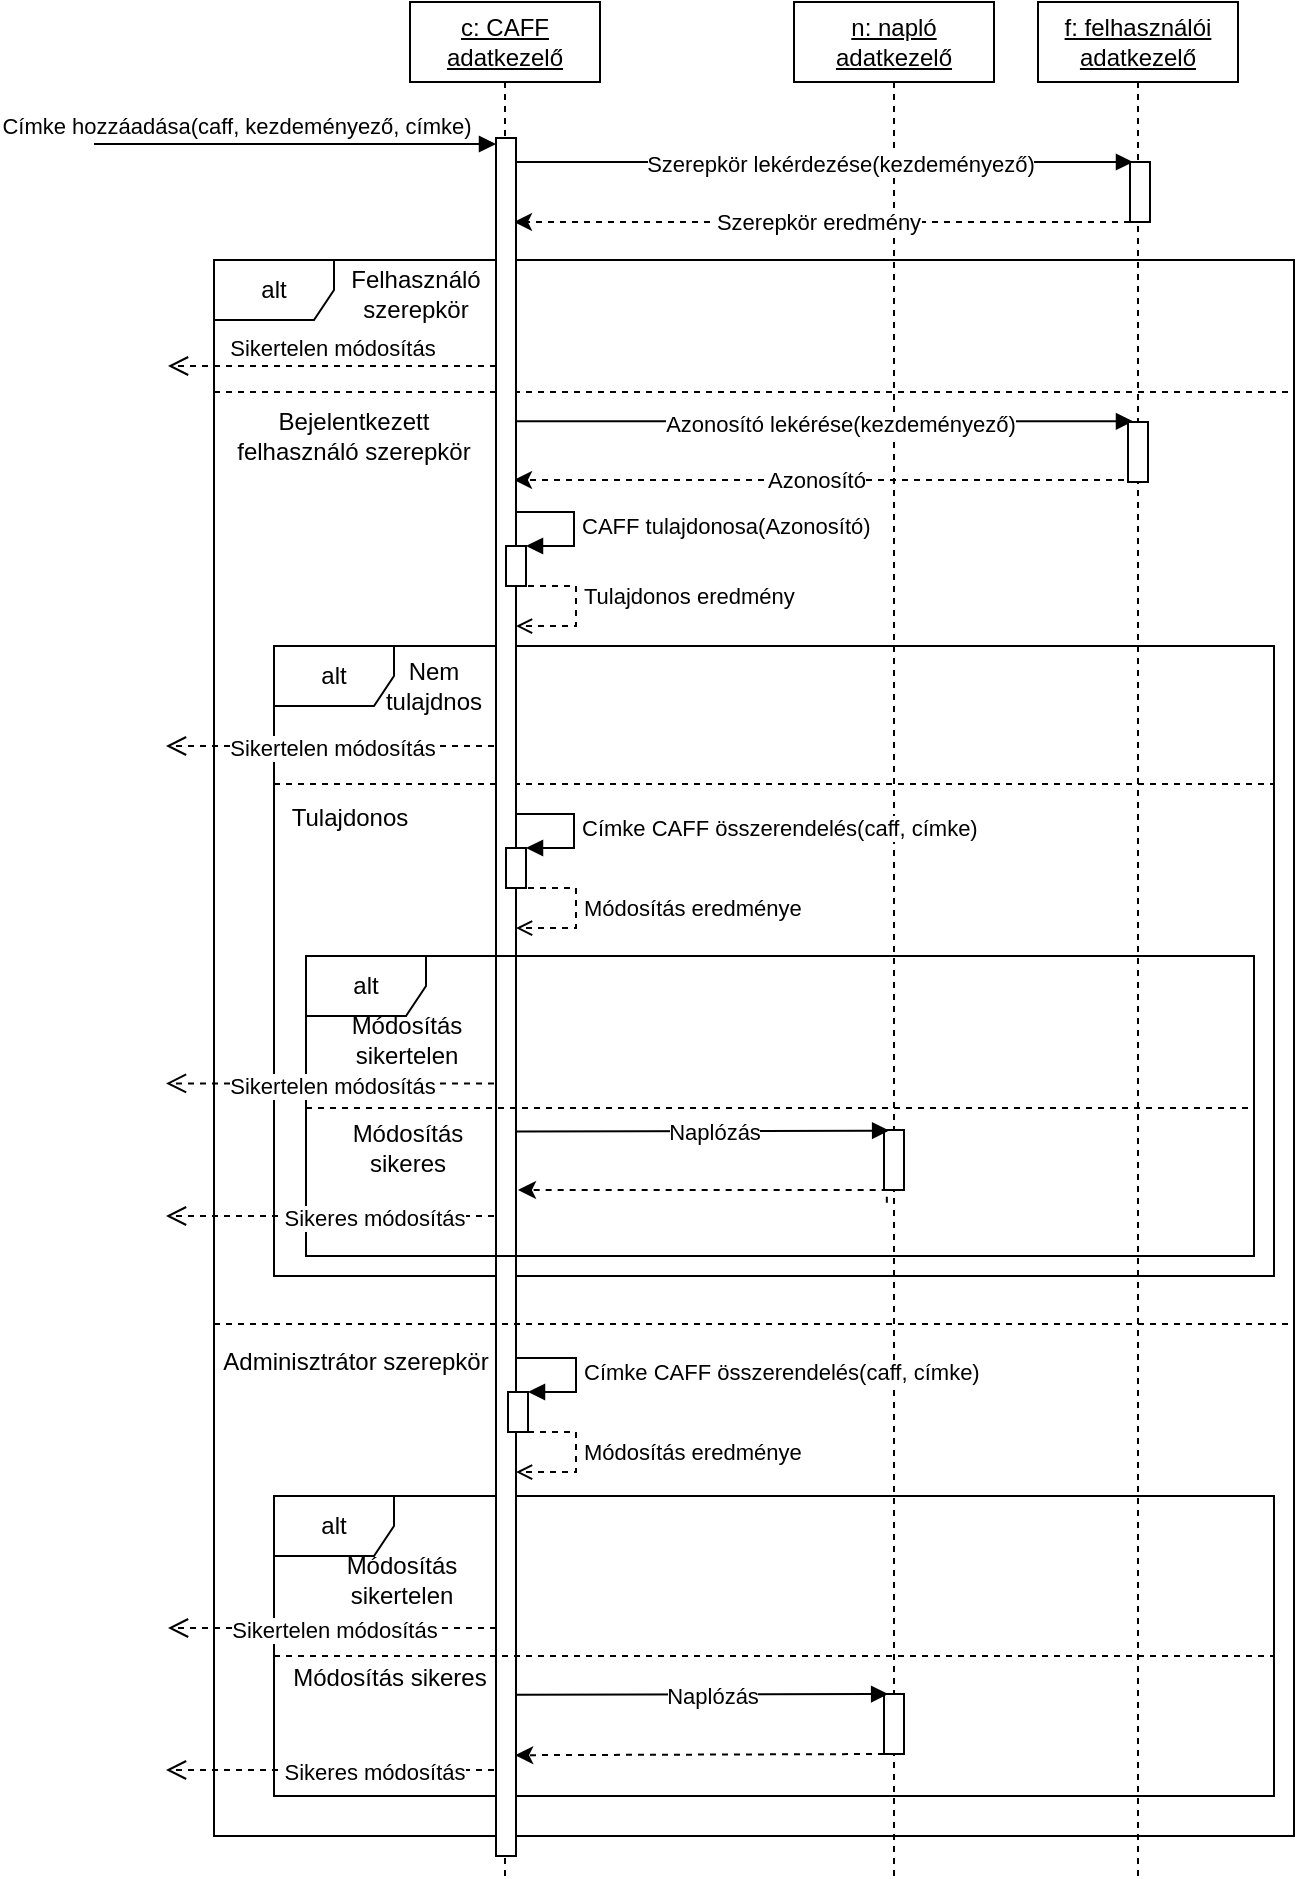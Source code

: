 <mxfile version="15.5.5" type="device"><diagram name="Page-1" id="13e1069c-82ec-6db2-03f1-153e76fe0fe0"><mxGraphModel dx="813" dy="1304" grid="1" gridSize="10" guides="1" tooltips="1" connect="1" arrows="1" fold="1" page="1" pageScale="1" pageWidth="1100" pageHeight="850" background="none" math="0" shadow="0"><root><mxCell id="0"/><mxCell id="1" parent="0"/><mxCell id="2BwZ3oF15xQHXN5AZvt7-34" value="alt" style="shape=umlFrame;whiteSpace=wrap;html=1;" vertex="1" parent="1"><mxGeometry x="160" width="500" height="150" as="geometry"/></mxCell><mxCell id="3211l-Er1AWYU2jjhMqr-1" value="alt" style="shape=umlFrame;whiteSpace=wrap;html=1;" parent="1" vertex="1"><mxGeometry x="130" y="-618" width="540" height="788" as="geometry"/></mxCell><mxCell id="wc8MHf9N2YYuKddE2Fxc-26" value="&lt;u&gt;n: napló&lt;br&gt;adatkezelő&lt;/u&gt;" style="shape=umlLifeline;perimeter=lifelinePerimeter;whiteSpace=wrap;html=1;container=1;collapsible=0;recursiveResize=0;outlineConnect=0;" parent="1" vertex="1"><mxGeometry x="420" y="-747" width="100" height="937" as="geometry"/></mxCell><mxCell id="2BwZ3oF15xQHXN5AZvt7-40" value="" style="html=1;points=[];perimeter=orthogonalPerimeter;" vertex="1" parent="wc8MHf9N2YYuKddE2Fxc-26"><mxGeometry x="45" y="846" width="10" height="30" as="geometry"/></mxCell><mxCell id="2BwZ3oF15xQHXN5AZvt7-41" style="edgeStyle=orthogonalEdgeStyle;rounded=0;orthogonalLoop=1;jettySize=auto;html=1;dashed=1;exitX=0.143;exitY=0.981;exitDx=0;exitDy=0;exitPerimeter=0;" edge="1" parent="wc8MHf9N2YYuKddE2Fxc-26"><mxGeometry relative="1" as="geometry"><mxPoint x="-139.43" y="876.57" as="targetPoint"/><Array as="points"><mxPoint x="-139.43" y="876.57"/></Array><mxPoint x="45.0" y="876" as="sourcePoint"/></mxGeometry></mxCell><mxCell id="v-LXQGswzC1OJa_wjFEn-1" value="&lt;u&gt;f: felhasználói&lt;br&gt;adatkezelő&lt;/u&gt;" style="shape=umlLifeline;perimeter=lifelinePerimeter;whiteSpace=wrap;html=1;container=0;collapsible=0;recursiveResize=0;outlineConnect=0;" parent="1" vertex="1"><mxGeometry x="542" y="-747" width="100" height="937" as="geometry"/></mxCell><mxCell id="v-LXQGswzC1OJa_wjFEn-6" style="edgeStyle=orthogonalEdgeStyle;rounded=0;orthogonalLoop=1;jettySize=auto;html=1;dashed=1;" parent="1" source="wc8MHf9N2YYuKddE2Fxc-27" edge="1"><mxGeometry relative="1" as="geometry"><mxPoint x="280" y="-637" as="targetPoint"/><Array as="points"><mxPoint x="280" y="-637"/></Array></mxGeometry></mxCell><mxCell id="v-LXQGswzC1OJa_wjFEn-10" value="Szerepkör eredmény" style="edgeLabel;html=1;align=center;verticalAlign=middle;resizable=0;points=[];" parent="v-LXQGswzC1OJa_wjFEn-6" vertex="1" connectable="0"><mxGeometry x="-0.104" y="1" relative="1" as="geometry"><mxPoint x="-18" y="-1" as="offset"/></mxGeometry></mxCell><mxCell id="wc8MHf9N2YYuKddE2Fxc-1" value="&lt;u&gt;c: CAFF&lt;br&gt;adatkezelő&lt;br&gt;&lt;/u&gt;" style="shape=umlLifeline;perimeter=lifelinePerimeter;whiteSpace=wrap;html=1;container=0;collapsible=0;recursiveResize=0;outlineConnect=0;" parent="1" vertex="1"><mxGeometry x="228" y="-747" width="95" height="937" as="geometry"/></mxCell><mxCell id="v-LXQGswzC1OJa_wjFEn-9" value="Szerepkör lekérdezése(kezdeményező)" style="html=1;verticalAlign=bottom;endArrow=block;rounded=0;" parent="1" edge="1"><mxGeometry x="0.054" y="-10" relative="1" as="geometry"><mxPoint x="280" y="-667" as="sourcePoint"/><mxPoint as="offset"/><mxPoint x="589.5" y="-667" as="targetPoint"/></mxGeometry></mxCell><mxCell id="3211l-Er1AWYU2jjhMqr-2" value="" style="line;strokeWidth=1;fillColor=none;align=left;verticalAlign=middle;spacingTop=-1;spacingLeft=3;spacingRight=3;rotatable=0;labelPosition=right;points=[];portConstraint=eastwest;dashed=1;" parent="1" vertex="1"><mxGeometry x="130" y="-556" width="540" height="8" as="geometry"/></mxCell><mxCell id="3211l-Er1AWYU2jjhMqr-8" value="Bejelentkezett felhasználó szerepkör" style="text;html=1;strokeColor=none;fillColor=none;align=center;verticalAlign=middle;whiteSpace=wrap;rounded=0;dashed=1;" parent="1" vertex="1"><mxGeometry x="130" y="-545" width="140" height="30" as="geometry"/></mxCell><mxCell id="2BwZ3oF15xQHXN5AZvt7-4" value="Azonosító lekérése(kezdeményező)" style="html=1;verticalAlign=bottom;endArrow=block;rounded=0;" edge="1" parent="1"><mxGeometry x="0.054" y="-10" relative="1" as="geometry"><mxPoint x="280" y="-537.34" as="sourcePoint"/><mxPoint as="offset"/><mxPoint x="589.5" y="-537.34" as="targetPoint"/></mxGeometry></mxCell><mxCell id="2BwZ3oF15xQHXN5AZvt7-6" style="edgeStyle=orthogonalEdgeStyle;rounded=0;orthogonalLoop=1;jettySize=auto;html=1;dashed=1;" edge="1" parent="1"><mxGeometry relative="1" as="geometry"><mxPoint x="280" y="-508" as="targetPoint"/><Array as="points"><mxPoint x="280" y="-508"/></Array><mxPoint x="585" y="-508" as="sourcePoint"/></mxGeometry></mxCell><mxCell id="2BwZ3oF15xQHXN5AZvt7-7" value="Azonosító" style="edgeLabel;html=1;align=center;verticalAlign=middle;resizable=0;points=[];" vertex="1" connectable="0" parent="2BwZ3oF15xQHXN5AZvt7-6"><mxGeometry x="-0.104" y="1" relative="1" as="geometry"><mxPoint x="-18" y="-1" as="offset"/></mxGeometry></mxCell><mxCell id="2BwZ3oF15xQHXN5AZvt7-8" value="CAFF tulajdonosa(Azonosító)" style="edgeStyle=orthogonalEdgeStyle;html=1;align=left;spacingLeft=2;endArrow=block;rounded=0;" edge="1" parent="1"><mxGeometry x="0.042" relative="1" as="geometry"><mxPoint x="280" y="-492" as="sourcePoint"/><Array as="points"><mxPoint x="310" y="-492"/><mxPoint x="310" y="-475"/><mxPoint x="286" y="-475"/></Array><mxPoint x="286" y="-475" as="targetPoint"/><mxPoint as="offset"/></mxGeometry></mxCell><mxCell id="2BwZ3oF15xQHXN5AZvt7-11" value="alt" style="shape=umlFrame;whiteSpace=wrap;html=1;" vertex="1" parent="1"><mxGeometry x="160" y="-425" width="500" height="315" as="geometry"/></mxCell><mxCell id="2BwZ3oF15xQHXN5AZvt7-12" value="Nem tulajdnos" style="text;html=1;strokeColor=none;fillColor=none;align=center;verticalAlign=middle;whiteSpace=wrap;rounded=0;" vertex="1" parent="1"><mxGeometry x="210" y="-420" width="60" height="30" as="geometry"/></mxCell><mxCell id="2BwZ3oF15xQHXN5AZvt7-13" value="" style="line;strokeWidth=1;fillColor=none;align=left;verticalAlign=middle;spacingTop=-1;spacingLeft=3;spacingRight=3;rotatable=0;labelPosition=right;points=[];portConstraint=eastwest;dashed=1;" vertex="1" parent="1"><mxGeometry x="160" y="-360" width="500" height="8" as="geometry"/></mxCell><mxCell id="2BwZ3oF15xQHXN5AZvt7-14" value="Sikertelen módosítás" style="html=1;verticalAlign=bottom;endArrow=open;dashed=1;endSize=8;rounded=0;" edge="1" parent="1"><mxGeometry x="-0.012" y="10" relative="1" as="geometry"><mxPoint x="106" y="-375" as="targetPoint"/><mxPoint x="270" y="-375.0" as="sourcePoint"/><Array as="points"><mxPoint x="119" y="-375"/></Array><mxPoint as="offset"/></mxGeometry></mxCell><mxCell id="2BwZ3oF15xQHXN5AZvt7-15" value="Címke CAFF összerendelés(caff, címke)" style="edgeStyle=orthogonalEdgeStyle;html=1;align=left;spacingLeft=2;endArrow=block;rounded=0;" edge="1" parent="1"><mxGeometry x="0.042" relative="1" as="geometry"><mxPoint x="280" y="-341.02" as="sourcePoint"/><Array as="points"><mxPoint x="310" y="-341.02"/><mxPoint x="310" y="-324.02"/><mxPoint x="286" y="-324.02"/></Array><mxPoint x="286" y="-324.02" as="targetPoint"/><mxPoint as="offset"/></mxGeometry></mxCell><mxCell id="2BwZ3oF15xQHXN5AZvt7-17" value="Módosítás eredménye" style="edgeStyle=orthogonalEdgeStyle;html=1;align=left;spacingLeft=2;endArrow=open;rounded=0;entryX=1;entryY=0.192;entryDx=0;entryDy=0;entryPerimeter=0;dashed=1;endFill=0;" edge="1" parent="1"><mxGeometry relative="1" as="geometry"><mxPoint x="281" y="-304.0" as="sourcePoint"/><Array as="points"><mxPoint x="311" y="-304"/><mxPoint x="311" y="-284"/></Array><mxPoint x="281" y="-283.96" as="targetPoint"/></mxGeometry></mxCell><mxCell id="wc8MHf9N2YYuKddE2Fxc-4" value="" style="html=1;points=[];perimeter=orthogonalPerimeter;" parent="1" vertex="1"><mxGeometry x="271" y="-679" width="10" height="859" as="geometry"/></mxCell><mxCell id="wc8MHf9N2YYuKddE2Fxc-5" value="Címke hozzáadása(caff, kezdeményező, címke)" style="html=1;verticalAlign=bottom;endArrow=block;entryX=0;entryY=0;rounded=0;" parent="1" edge="1"><mxGeometry as="geometry"><mxPoint x="70" y="-676" as="sourcePoint"/><mxPoint x="-30" as="offset"/><mxPoint x="271" y="-676.0" as="targetPoint"/></mxGeometry></mxCell><mxCell id="wc8MHf9N2YYuKddE2Fxc-6" value="Sikertelen módosítás" style="html=1;verticalAlign=bottom;endArrow=open;dashed=1;endSize=8;rounded=0;" parent="1" edge="1"><mxGeometry x="226" y="-797" as="geometry"><mxPoint x="107" y="-565" as="targetPoint"/><mxPoint x="271" y="-565.0" as="sourcePoint"/><Array as="points"><mxPoint x="120" y="-565"/></Array><mxPoint as="offset"/></mxGeometry></mxCell><mxCell id="3211l-Er1AWYU2jjhMqr-5" value="Felhasználó szerepkör" style="text;html=1;strokeColor=none;fillColor=none;align=center;verticalAlign=middle;whiteSpace=wrap;rounded=0;dashed=1;" parent="1" vertex="1"><mxGeometry x="176" y="-616" width="110" height="30" as="geometry"/></mxCell><mxCell id="2BwZ3oF15xQHXN5AZvt7-9" value="" style="html=1;points=[];perimeter=orthogonalPerimeter;" vertex="1" parent="1"><mxGeometry x="276" y="-475" width="10" height="20" as="geometry"/></mxCell><mxCell id="2BwZ3oF15xQHXN5AZvt7-10" value="Tulajdonos eredmény" style="edgeStyle=orthogonalEdgeStyle;html=1;align=left;spacingLeft=2;endArrow=open;rounded=0;entryX=1;entryY=0.192;entryDx=0;entryDy=0;entryPerimeter=0;dashed=1;endFill=0;" edge="1" parent="1"><mxGeometry as="geometry"><mxPoint x="281" y="-455" as="sourcePoint"/><Array as="points"><mxPoint x="311" y="-455"/><mxPoint x="311" y="-435"/></Array><mxPoint x="281" y="-434.96" as="targetPoint"/><mxPoint x="30" y="-5" as="offset"/></mxGeometry></mxCell><mxCell id="wc8MHf9N2YYuKddE2Fxc-27" value="" style="html=1;points=[];perimeter=orthogonalPerimeter;" parent="1" vertex="1"><mxGeometry x="588" y="-667" width="10" height="30" as="geometry"/></mxCell><mxCell id="2BwZ3oF15xQHXN5AZvt7-5" value="" style="html=1;points=[];perimeter=orthogonalPerimeter;" vertex="1" parent="1"><mxGeometry x="587" y="-537" width="10" height="30" as="geometry"/></mxCell><mxCell id="2BwZ3oF15xQHXN5AZvt7-16" value="" style="html=1;points=[];perimeter=orthogonalPerimeter;" vertex="1" parent="1"><mxGeometry x="276" y="-324" width="10" height="20" as="geometry"/></mxCell><mxCell id="2BwZ3oF15xQHXN5AZvt7-18" value="alt" style="shape=umlFrame;whiteSpace=wrap;html=1;" vertex="1" parent="1"><mxGeometry x="176" y="-270" width="474" height="150" as="geometry"/></mxCell><mxCell id="2BwZ3oF15xQHXN5AZvt7-19" value="" style="line;strokeWidth=1;fillColor=none;align=left;verticalAlign=middle;spacingTop=-1;spacingLeft=3;spacingRight=3;rotatable=0;labelPosition=right;points=[];portConstraint=eastwest;dashed=1;" vertex="1" parent="1"><mxGeometry x="176" y="-198" width="474" height="8" as="geometry"/></mxCell><mxCell id="2BwZ3oF15xQHXN5AZvt7-20" value="Tulajdonos" style="text;html=1;strokeColor=none;fillColor=none;align=center;verticalAlign=middle;whiteSpace=wrap;rounded=0;" vertex="1" parent="1"><mxGeometry x="168" y="-354" width="60" height="30" as="geometry"/></mxCell><mxCell id="2BwZ3oF15xQHXN5AZvt7-21" value="Módosítás sikertelen" style="text;html=1;strokeColor=none;fillColor=none;align=center;verticalAlign=middle;whiteSpace=wrap;rounded=0;" vertex="1" parent="1"><mxGeometry x="183" y="-243" width="87" height="30" as="geometry"/></mxCell><mxCell id="2BwZ3oF15xQHXN5AZvt7-22" value="Sikertelen módosítás" style="html=1;verticalAlign=bottom;endArrow=open;dashed=1;endSize=8;rounded=0;" edge="1" parent="1"><mxGeometry x="-0.012" y="10" relative="1" as="geometry"><mxPoint x="106" y="-206.29" as="targetPoint"/><mxPoint x="270" y="-206.29" as="sourcePoint"/><Array as="points"><mxPoint x="119" y="-206.29"/></Array><mxPoint as="offset"/></mxGeometry></mxCell><mxCell id="2BwZ3oF15xQHXN5AZvt7-23" value="Módosítás sikeres" style="text;html=1;strokeColor=none;fillColor=none;align=center;verticalAlign=middle;whiteSpace=wrap;rounded=0;" vertex="1" parent="1"><mxGeometry x="184.5" y="-189" width="84" height="30" as="geometry"/></mxCell><mxCell id="2BwZ3oF15xQHXN5AZvt7-24" value="" style="html=1;points=[];perimeter=orthogonalPerimeter;" vertex="1" parent="1"><mxGeometry x="465" y="-183" width="10" height="30" as="geometry"/></mxCell><mxCell id="2BwZ3oF15xQHXN5AZvt7-25" value="Naplózás" style="html=1;verticalAlign=bottom;endArrow=block;rounded=0;entryX=0.257;entryY=0.01;entryDx=0;entryDy=0;entryPerimeter=0;" edge="1" parent="1"><mxGeometry x="0.054" y="-10" relative="1" as="geometry"><mxPoint x="281.5" y="-182.29" as="sourcePoint"/><mxPoint as="offset"/><mxPoint x="467.57" y="-182.7" as="targetPoint"/></mxGeometry></mxCell><mxCell id="2BwZ3oF15xQHXN5AZvt7-26" style="edgeStyle=orthogonalEdgeStyle;rounded=0;orthogonalLoop=1;jettySize=auto;html=1;dashed=1;exitX=0.143;exitY=0.981;exitDx=0;exitDy=0;exitPerimeter=0;" edge="1" parent="1"><mxGeometry relative="1" as="geometry"><mxPoint x="282" y="-153" as="targetPoint"/><Array as="points"><mxPoint x="282" y="-153"/></Array><mxPoint x="466.43" y="-146.57" as="sourcePoint"/></mxGeometry></mxCell><mxCell id="2BwZ3oF15xQHXN5AZvt7-28" value="Sikeres módosítás" style="html=1;verticalAlign=bottom;endArrow=open;dashed=1;endSize=8;rounded=0;" edge="1" parent="1"><mxGeometry x="-0.268" y="10" relative="1" as="geometry"><mxPoint x="106" y="-140.0" as="targetPoint"/><mxPoint x="270" y="-140.0" as="sourcePoint"/><Array as="points"><mxPoint x="119" y="-140"/></Array><mxPoint as="offset"/></mxGeometry></mxCell><mxCell id="2BwZ3oF15xQHXN5AZvt7-29" value="" style="line;strokeWidth=1;fillColor=none;align=left;verticalAlign=middle;spacingTop=-1;spacingLeft=3;spacingRight=3;rotatable=0;labelPosition=right;points=[];portConstraint=eastwest;dashed=1;" vertex="1" parent="1"><mxGeometry x="130" y="-90" width="540" height="8" as="geometry"/></mxCell><mxCell id="2BwZ3oF15xQHXN5AZvt7-30" value="Adminisztrátor szerepkör" style="text;html=1;strokeColor=none;fillColor=none;align=center;verticalAlign=middle;whiteSpace=wrap;rounded=0;dashed=1;" vertex="1" parent="1"><mxGeometry x="131" y="-82" width="140" height="30" as="geometry"/></mxCell><mxCell id="2BwZ3oF15xQHXN5AZvt7-31" value="Címke CAFF összerendelés(caff, címke)" style="edgeStyle=orthogonalEdgeStyle;html=1;align=left;spacingLeft=2;endArrow=block;rounded=0;" edge="1" parent="1"><mxGeometry x="0.042" relative="1" as="geometry"><mxPoint x="281" y="-69.02" as="sourcePoint"/><Array as="points"><mxPoint x="311" y="-69.02"/><mxPoint x="311" y="-52.02"/><mxPoint x="287" y="-52.02"/></Array><mxPoint x="287" y="-52.02" as="targetPoint"/><mxPoint as="offset"/></mxGeometry></mxCell><mxCell id="2BwZ3oF15xQHXN5AZvt7-32" value="" style="html=1;points=[];perimeter=orthogonalPerimeter;" vertex="1" parent="1"><mxGeometry x="277" y="-52" width="10" height="20" as="geometry"/></mxCell><mxCell id="2BwZ3oF15xQHXN5AZvt7-33" value="Módosítás eredménye" style="edgeStyle=orthogonalEdgeStyle;html=1;align=left;spacingLeft=2;endArrow=open;rounded=0;entryX=1;entryY=0.192;entryDx=0;entryDy=0;entryPerimeter=0;dashed=1;endFill=0;" edge="1" parent="1"><mxGeometry relative="1" as="geometry"><mxPoint x="281" y="-32" as="sourcePoint"/><Array as="points"><mxPoint x="311" y="-32"/><mxPoint x="311" y="-12"/></Array><mxPoint x="281" y="-11.96" as="targetPoint"/></mxGeometry></mxCell><mxCell id="2BwZ3oF15xQHXN5AZvt7-35" value="" style="line;strokeWidth=1;fillColor=none;align=left;verticalAlign=middle;spacingTop=-1;spacingLeft=3;spacingRight=3;rotatable=0;labelPosition=right;points=[];portConstraint=eastwest;dashed=1;" vertex="1" parent="1"><mxGeometry x="160" y="76" width="500" height="8" as="geometry"/></mxCell><mxCell id="2BwZ3oF15xQHXN5AZvt7-36" value="Módosítás sikertelen" style="text;html=1;strokeColor=none;fillColor=none;align=center;verticalAlign=middle;whiteSpace=wrap;rounded=0;" vertex="1" parent="1"><mxGeometry x="168" y="27" width="112" height="30" as="geometry"/></mxCell><mxCell id="2BwZ3oF15xQHXN5AZvt7-37" value="Sikertelen módosítás" style="html=1;verticalAlign=bottom;endArrow=open;dashed=1;endSize=8;rounded=0;" edge="1" parent="1"><mxGeometry x="-0.012" y="10" relative="1" as="geometry"><mxPoint x="107" y="66.0" as="targetPoint"/><mxPoint x="271" y="66.0" as="sourcePoint"/><Array as="points"><mxPoint x="120" y="66.0"/></Array><mxPoint as="offset"/></mxGeometry></mxCell><mxCell id="2BwZ3oF15xQHXN5AZvt7-38" value="Módosítás sikeres" style="text;html=1;strokeColor=none;fillColor=none;align=center;verticalAlign=middle;whiteSpace=wrap;rounded=0;" vertex="1" parent="1"><mxGeometry x="168" y="76" width="100" height="30" as="geometry"/></mxCell><mxCell id="2BwZ3oF15xQHXN5AZvt7-39" value="Naplózás" style="html=1;verticalAlign=bottom;endArrow=block;rounded=0;entryX=0.257;entryY=0.01;entryDx=0;entryDy=0;entryPerimeter=0;" edge="1" parent="1"><mxGeometry x="0.054" y="-10" relative="1" as="geometry"><mxPoint x="281" y="99.41" as="sourcePoint"/><mxPoint as="offset"/><mxPoint x="467.07" y="99.0" as="targetPoint"/></mxGeometry></mxCell><mxCell id="2BwZ3oF15xQHXN5AZvt7-42" value="Sikeres módosítás" style="html=1;verticalAlign=bottom;endArrow=open;dashed=1;endSize=8;rounded=0;" edge="1" parent="1"><mxGeometry x="-0.268" y="10" relative="1" as="geometry"><mxPoint x="106" y="137" as="targetPoint"/><mxPoint x="270" y="137.0" as="sourcePoint"/><Array as="points"><mxPoint x="119" y="137"/></Array><mxPoint as="offset"/></mxGeometry></mxCell></root></mxGraphModel></diagram></mxfile>